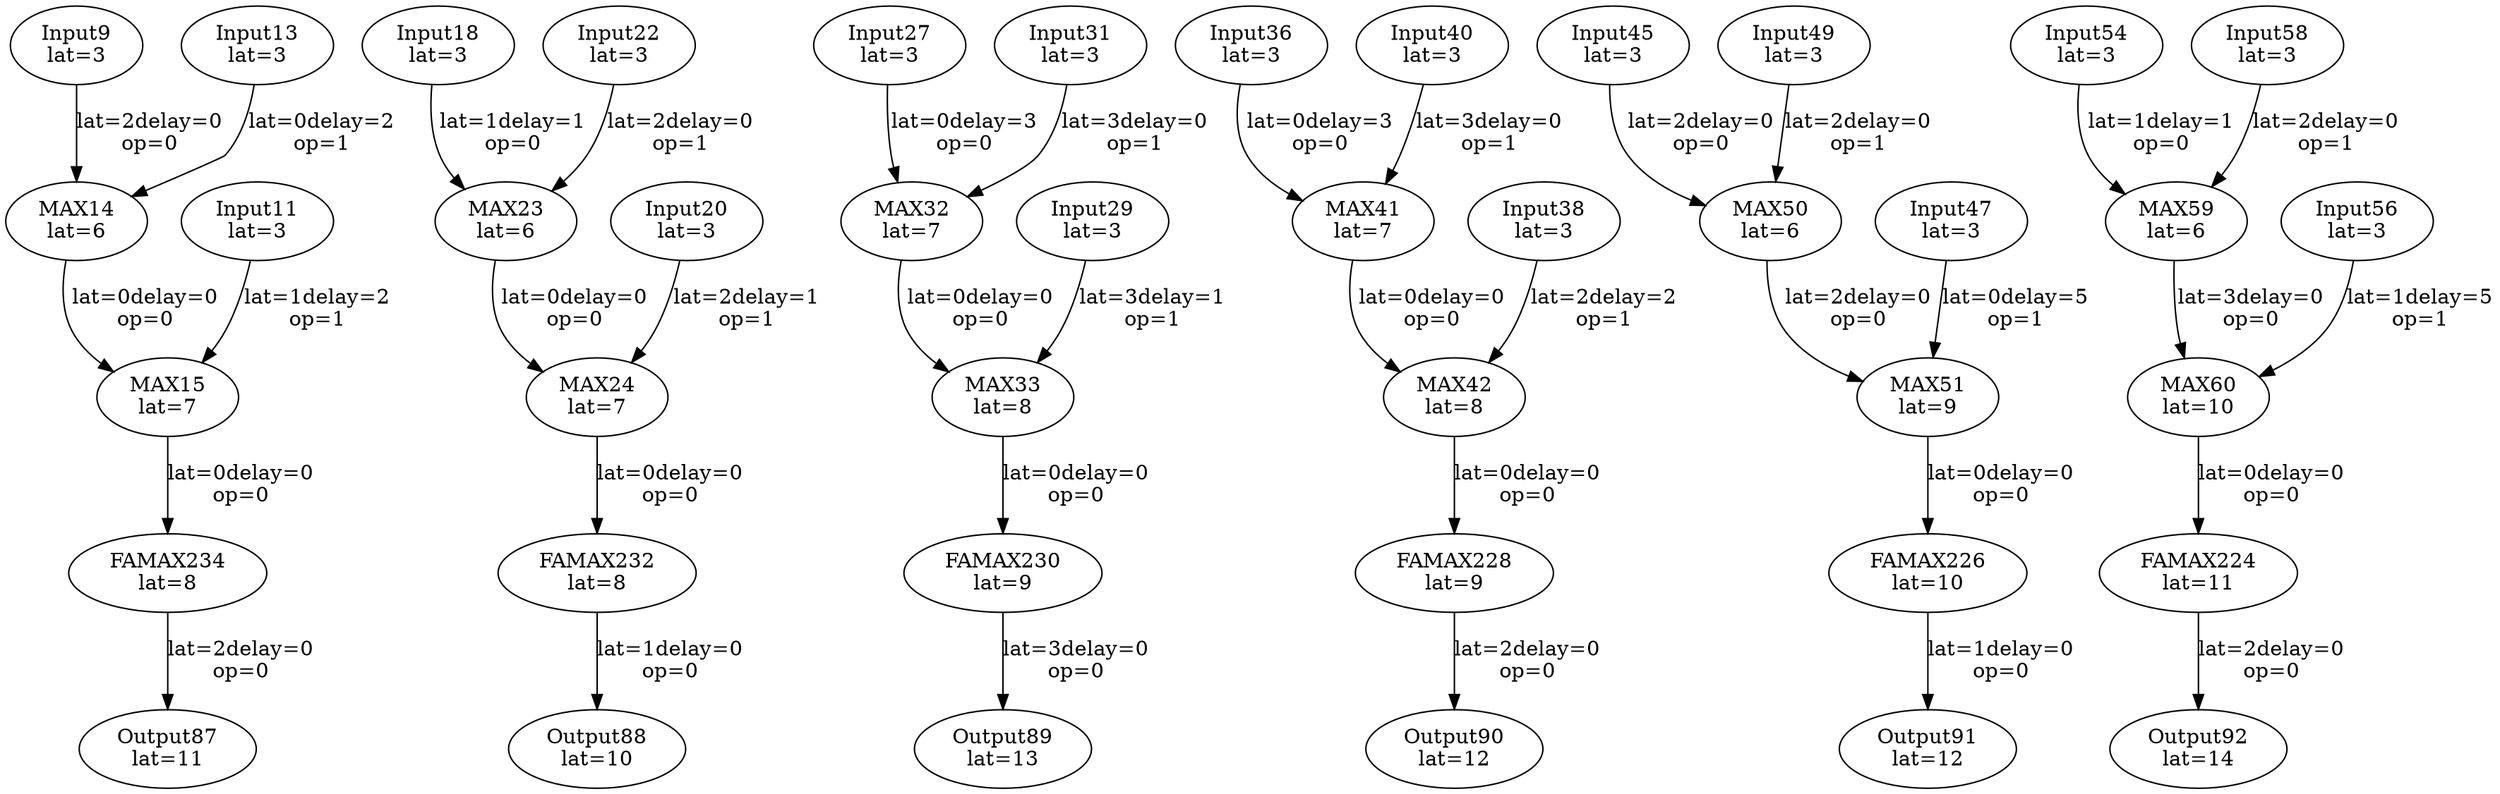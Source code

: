Digraph G {
"Input9"[label = "\N\nlat=3"];
"Input11"[label = "\N\nlat=3"];
"Input13"[label = "\N\nlat=3"];
"MAX14"[label = "\N\nlat=6"];
"Input9"->"MAX14"[label = "lat=2\delay=0\nop=0"];
"Input13"->"MAX14"[label = "lat=0\delay=2\nop=1"];
"MAX15"[label = "\N\nlat=7"];
"MAX14"->"MAX15"[label = "lat=0\delay=0\nop=0"];
"Input11"->"MAX15"[label = "lat=1\delay=2\nop=1"];
"Input18"[label = "\N\nlat=3"];
"Input20"[label = "\N\nlat=3"];
"Input22"[label = "\N\nlat=3"];
"MAX23"[label = "\N\nlat=6"];
"Input18"->"MAX23"[label = "lat=1\delay=1\nop=0"];
"Input22"->"MAX23"[label = "lat=2\delay=0\nop=1"];
"MAX24"[label = "\N\nlat=7"];
"MAX23"->"MAX24"[label = "lat=0\delay=0\nop=0"];
"Input20"->"MAX24"[label = "lat=2\delay=1\nop=1"];
"Input27"[label = "\N\nlat=3"];
"Input29"[label = "\N\nlat=3"];
"Input31"[label = "\N\nlat=3"];
"MAX32"[label = "\N\nlat=7"];
"Input27"->"MAX32"[label = "lat=0\delay=3\nop=0"];
"Input31"->"MAX32"[label = "lat=3\delay=0\nop=1"];
"MAX33"[label = "\N\nlat=8"];
"MAX32"->"MAX33"[label = "lat=0\delay=0\nop=0"];
"Input29"->"MAX33"[label = "lat=3\delay=1\nop=1"];
"Input36"[label = "\N\nlat=3"];
"Input38"[label = "\N\nlat=3"];
"Input40"[label = "\N\nlat=3"];
"MAX41"[label = "\N\nlat=7"];
"Input36"->"MAX41"[label = "lat=0\delay=3\nop=0"];
"Input40"->"MAX41"[label = "lat=3\delay=0\nop=1"];
"MAX42"[label = "\N\nlat=8"];
"MAX41"->"MAX42"[label = "lat=0\delay=0\nop=0"];
"Input38"->"MAX42"[label = "lat=2\delay=2\nop=1"];
"Input45"[label = "\N\nlat=3"];
"Input47"[label = "\N\nlat=3"];
"Input49"[label = "\N\nlat=3"];
"MAX50"[label = "\N\nlat=6"];
"Input45"->"MAX50"[label = "lat=2\delay=0\nop=0"];
"Input49"->"MAX50"[label = "lat=2\delay=0\nop=1"];
"MAX51"[label = "\N\nlat=9"];
"MAX50"->"MAX51"[label = "lat=2\delay=0\nop=0"];
"Input47"->"MAX51"[label = "lat=0\delay=5\nop=1"];
"Input54"[label = "\N\nlat=3"];
"Input56"[label = "\N\nlat=3"];
"Input58"[label = "\N\nlat=3"];
"MAX59"[label = "\N\nlat=6"];
"Input54"->"MAX59"[label = "lat=1\delay=1\nop=0"];
"Input58"->"MAX59"[label = "lat=2\delay=0\nop=1"];
"MAX60"[label = "\N\nlat=10"];
"MAX59"->"MAX60"[label = "lat=3\delay=0\nop=0"];
"Input56"->"MAX60"[label = "lat=1\delay=5\nop=1"];
"Output87"[label = "\N\nlat=11"];
"FAMAX234"->"Output87"[label = "lat=2\delay=0\nop=0"];
"Output88"[label = "\N\nlat=10"];
"FAMAX232"->"Output88"[label = "lat=1\delay=0\nop=0"];
"Output89"[label = "\N\nlat=13"];
"FAMAX230"->"Output89"[label = "lat=3\delay=0\nop=0"];
"Output90"[label = "\N\nlat=12"];
"FAMAX228"->"Output90"[label = "lat=2\delay=0\nop=0"];
"Output91"[label = "\N\nlat=12"];
"FAMAX226"->"Output91"[label = "lat=1\delay=0\nop=0"];
"Output92"[label = "\N\nlat=14"];
"FAMAX224"->"Output92"[label = "lat=2\delay=0\nop=0"];
"FAMAX224"[label = "\N\nlat=11"];
"MAX60"->"FAMAX224"[label = "lat=0\delay=0\nop=0"];
"FAMAX226"[label = "\N\nlat=10"];
"MAX51"->"FAMAX226"[label = "lat=0\delay=0\nop=0"];
"FAMAX228"[label = "\N\nlat=9"];
"MAX42"->"FAMAX228"[label = "lat=0\delay=0\nop=0"];
"FAMAX230"[label = "\N\nlat=9"];
"MAX33"->"FAMAX230"[label = "lat=0\delay=0\nop=0"];
"FAMAX232"[label = "\N\nlat=8"];
"MAX24"->"FAMAX232"[label = "lat=0\delay=0\nop=0"];
"FAMAX234"[label = "\N\nlat=8"];
"MAX15"->"FAMAX234"[label = "lat=0\delay=0\nop=0"];
}

